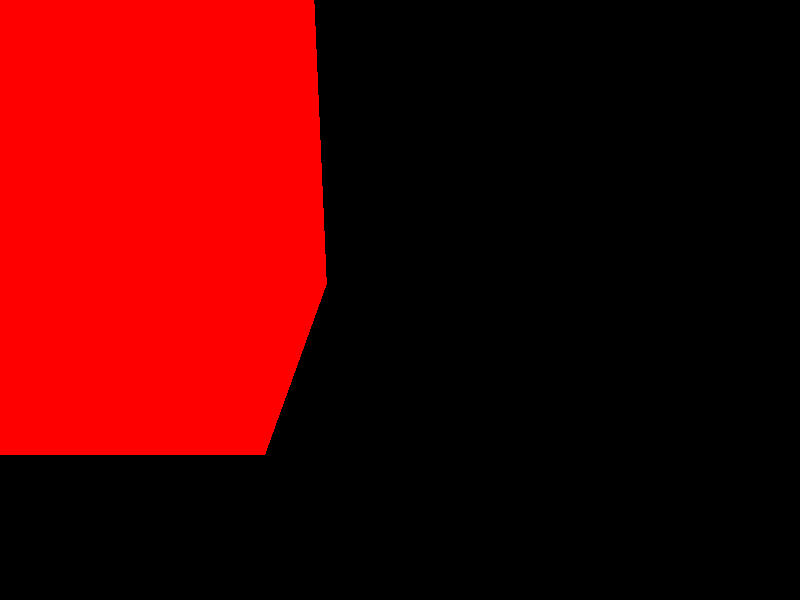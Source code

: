 #include "colors.inc"

camera {
    location <0,5,-5>
    look_at <0,0,0>
}  

light_source {
    <0,8,-5>
    color White
}            

box {
    <-1,-1,-1>
    <1,1,1>
    pigment {color Red}         
    rotate <25,0,0>
    scale <2,2,2>
    translate<-3,2,0>                            
    
}